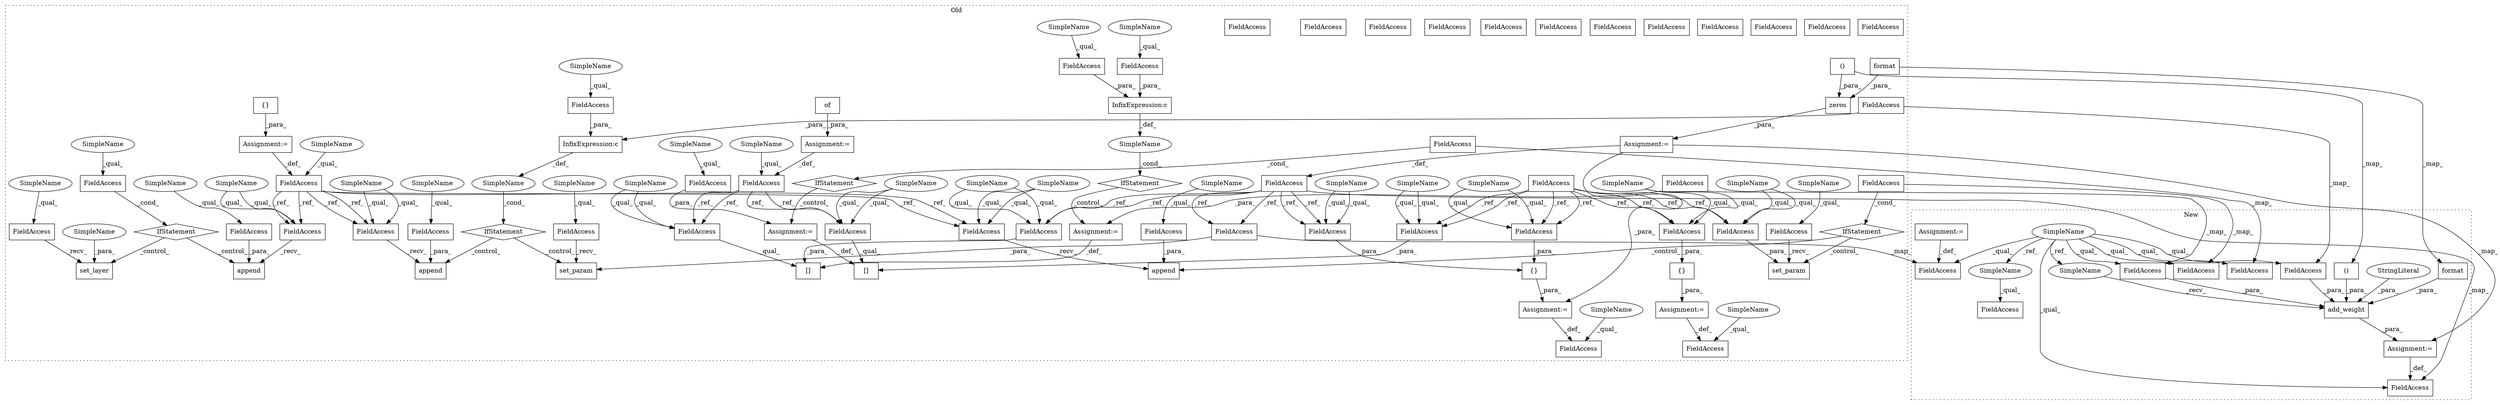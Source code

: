 digraph G {
subgraph cluster0 {
1 [label="set_param" a="32" s="20736,20752" l="10,1" shape="box"];
5 [label="FieldAccess" a="22" s="20254" l="6" shape="box"];
6 [label="{}" a="4" s="20400,20414" l="1,1" shape="box"];
7 [label="FieldAccess" a="22" s="20360" l="22" shape="box"];
8 [label="FieldAccess" a="22" s="20401" l="6" shape="box"];
9 [label="FieldAccess" a="22" s="20408" l="6" shape="box"];
10 [label="FieldAccess" a="22" s="20111" l="6" shape="box"];
11 [label="set_param" a="32" s="20591,20607" l="10,1" shape="box"];
13 [label="FieldAccess" a="22" s="20601" l="6" shape="box"];
14 [label="FieldAccess" a="22" s="20572" l="18" shape="box"];
15 [label="FieldAccess" a="22" s="20497" l="17" shape="box"];
16 [label="{}" a="4" s="20532" l="2" shape="box"];
17 [label="FieldAccess" a="22" s="20905" l="17" shape="box"];
18 [label="FieldAccess" a="22" s="20761" l="17" shape="box"];
19 [label="FieldAccess" a="22" s="20616" l="17" shape="box"];
20 [label="FieldAccess" a="22" s="20856" l="25" shape="box"];
21 [label="FieldAccess" a="22" s="20641" l="18" shape="box"];
22 [label="FieldAccess" a="22" s="21047" l="6" shape="box"];
23 [label="IfStatement" a="25" s="20540,20562" l="4,2" shape="diamond"];
24 [label="Assignment:=" a="7" s="20514" l="1" shape="box"];
25 [label="IfStatement" a="25" s="20672,20707" l="4,2" shape="diamond"];
26 [label="Assignment:=" a="7" s="20382" l="1" shape="box"];
27 [label="append" a="32" s="20779,20804" l="7,1" shape="box"];
28 [label="FieldAccess" a="22" s="21003" l="17" shape="box"];
30 [label="IfStatement" a="25" s="20999,21020" l="4,2" shape="diamond"];
31 [label="append" a="32" s="20634,20659" l="7,1" shape="box"];
32 [label="[]" a="2" s="21128,21151" l="17,1" shape="box"];
34 [label="()" a="106" s="20282" l="43" shape="box"];
35 [label="[]" a="2" s="21030,21053" l="17,1" shape="box"];
37 [label="format" a="32" s="20334,20350" l="7,1" shape="box"];
39 [label="FieldAccess" a="22" s="20717" l="18" shape="box"];
40 [label="FieldAccess" a="22" s="20786" l="18" shape="box"];
41 [label="FieldAccess" a="22" s="21088" l="9" shape="box"];
42 [label="FieldAccess" a="22" s="21030" l="16" shape="box"];
43 [label="FieldAccess" a="22" s="20968" l="16" shape="box"];
44 [label="FieldAccess" a="22" s="21128" l="16" shape="box"];
45 [label="FieldAccess" a="22" s="20821" l="25" shape="box"];
46 [label="FieldAccess" a="22" s="21101" l="17" shape="box"];
47 [label="FieldAccess" a="22" s="21055" l="17" shape="box"];
48 [label="of" a="32" s="20989" l="4" shape="box"];
49 [label="Assignment:=" a="7" s="20984" l="1" shape="box"];
50 [label="zeros" a="32" s="20269,20351" l="13,1" shape="box"];
52 [label="Assignment:=" a="7" s="20260" l="1" shape="box"];
53 [label="FieldAccess" a="22" s="21153" l="17" shape="box"];
55 [label="IfStatement" a="25" s="20817,20846" l="4,2" shape="diamond"];
56 [label="set_layer" a="32" s="20882,20896" l="10,1" shape="box"];
57 [label="Assignment:=" a="7" s="21054" l="1" shape="box"];
58 [label="Assignment:=" a="7" s="21152" l="1" shape="box"];
59 [label="IfStatement" a="25" s="21084,21118" l="4,2" shape="diamond"];
60 [label="FieldAccess" a="22" s="21145" l="6" shape="box"];
61 [label="FieldAccess" a="22" s="20676" l="9" shape="box"];
62 [label="InfixExpression:c" a="27" s="20685" l="4" shape="box"];
63 [label="FieldAccess" a="22" s="20437" l="22" shape="box"];
64 [label="InfixExpression:c" a="27" s="21097" l="4" shape="box"];
65 [label="SimpleName" a="42" s="" l="" shape="ellipse"];
66 [label="SimpleName" a="42" s="" l="" shape="ellipse"];
67 [label="FieldAccess" a="22" s="20544" l="18" shape="box"];
69 [label="FieldAccess" a="22" s="20746" l="6" shape="box"];
72 [label="FieldAccess" a="22" s="20689" l="18" shape="box"];
74 [label="{}" a="4" s="20477,20484" l="1,1" shape="box"];
75 [label="FieldAccess" a="22" s="20930" l="25" shape="box"];
76 [label="FieldAccess" a="22" s="20478" l="6" shape="box"];
77 [label="Assignment:=" a="7" s="20459" l="1" shape="box"];
78 [label="append" a="32" s="20923,20955" l="7,1" shape="box"];
79 [label="FieldAccess" a="22" s="21145" l="6" shape="box"];
80 [label="FieldAccess" a="22" s="20408" l="6" shape="box"];
81 [label="FieldAccess" a="22" s="20746" l="6" shape="box"];
84 [label="FieldAccess" a="22" s="20601" l="6" shape="box"];
85 [label="FieldAccess" a="22" s="20478" l="6" shape="box"];
86 [label="FieldAccess" a="22" s="21047" l="6" shape="box"];
87 [label="FieldAccess" a="22" s="20401" l="6" shape="box"];
88 [label="FieldAccess" a="22" s="20761" l="17" shape="box"];
89 [label="FieldAccess" a="22" s="20616" l="17" shape="box"];
90 [label="FieldAccess" a="22" s="20905" l="17" shape="box"];
91 [label="FieldAccess" a="22" s="21030" l="16" shape="box"];
92 [label="FieldAccess" a="22" s="21128" l="16" shape="box"];
93 [label="SimpleName" a="42" s="21088" l="4" shape="ellipse"];
94 [label="SimpleName" a="42" s="21047" l="4" shape="ellipse"];
95 [label="SimpleName" a="42" s="20401" l="4" shape="ellipse"];
96 [label="SimpleName" a="42" s="20821" l="4" shape="ellipse"];
97 [label="SimpleName" a="42" s="20905" l="4" shape="ellipse"];
98 [label="SimpleName" a="42" s="20717" l="4" shape="ellipse"];
99 [label="SimpleName" a="42" s="20437" l="4" shape="ellipse"];
100 [label="SimpleName" a="42" s="20892" l="4" shape="ellipse"];
101 [label="SimpleName" a="42" s="20616" l="4" shape="ellipse"];
102 [label="SimpleName" a="42" s="21101" l="4" shape="ellipse"];
103 [label="SimpleName" a="42" s="20930" l="4" shape="ellipse"];
104 [label="SimpleName" a="42" s="20572" l="4" shape="ellipse"];
105 [label="SimpleName" a="42" s="20968" l="4" shape="ellipse"];
106 [label="SimpleName" a="42" s="20676" l="4" shape="ellipse"];
107 [label="SimpleName" a="42" s="21055" l="4" shape="ellipse"];
108 [label="SimpleName" a="42" s="20408" l="4" shape="ellipse"];
109 [label="SimpleName" a="42" s="20856" l="4" shape="ellipse"];
110 [label="SimpleName" a="42" s="20641" l="4" shape="ellipse"];
111 [label="SimpleName" a="42" s="21030" l="4" shape="ellipse"];
112 [label="SimpleName" a="42" s="20478" l="4" shape="ellipse"];
113 [label="SimpleName" a="42" s="21128" l="4" shape="ellipse"];
114 [label="SimpleName" a="42" s="20360" l="4" shape="ellipse"];
115 [label="SimpleName" a="42" s="20786" l="4" shape="ellipse"];
116 [label="SimpleName" a="42" s="20497" l="4" shape="ellipse"];
117 [label="SimpleName" a="42" s="20761" l="4" shape="ellipse"];
118 [label="SimpleName" a="42" s="21145" l="4" shape="ellipse"];
119 [label="SimpleName" a="42" s="20601" l="4" shape="ellipse"];
label = "Old";
style="dotted";
}
subgraph cluster1 {
2 [label="add_weight" a="32" s="19602,19733" l="18,1" shape="box"];
3 [label="SimpleName" a="42" s="19215" l="4" shape="ellipse"];
4 [label="FieldAccess" a="22" s="19590" l="6" shape="box"];
12 [label="FieldAccess" a="22" s="19489" l="9" shape="box"];
29 [label="FieldAccess" a="22" s="19543" l="17" shape="box"];
33 [label="()" a="106" s="19620" l="43" shape="box"];
36 [label="format" a="32" s="19679,19695" l="7,1" shape="box"];
38 [label="StringLiteral" a="45" s="19665" l="6" shape="ellipse"];
51 [label="Assignment:=" a="7" s="19596" l="1" shape="box"];
54 [label="FieldAccess" a="22" s="19716" l="17" shape="box"];
68 [label="FieldAccess" a="22" s="19524" l="18" shape="box"];
70 [label="FieldAccess" a="22" s="19756" l="6" shape="box"];
71 [label="Assignment:=" a="7" s="19762" l="1" shape="box"];
73 [label="FieldAccess" a="22" s="19697" l="18" shape="box"];
82 [label="SimpleName" a="42" s="19597" l="4" shape="ellipse"];
83 [label="SimpleName" a="42" s="19489" l="4" shape="ellipse"];
label = "New";
style="dotted";
}
2 -> 51 [label="_para_"];
3 -> 4 [label="_qual_"];
3 -> 70 [label="_qual_"];
3 -> 83 [label="_ref_"];
3 -> 73 [label="_qual_"];
3 -> 82 [label="_ref_"];
3 -> 68 [label="_qual_"];
3 -> 54 [label="_qual_"];
3 -> 29 [label="_qual_"];
5 -> 80 [label="_ref_"];
5 -> 81 [label="_ref_"];
5 -> 79 [label="_ref_"];
5 -> 81 [label="_ref_"];
5 -> 80 [label="_ref_"];
5 -> 79 [label="_ref_"];
5 -> 4 [label="_map_"];
6 -> 26 [label="_para_"];
10 -> 84 [label="_ref_"];
10 -> 86 [label="_ref_"];
10 -> 84 [label="_ref_"];
10 -> 87 [label="_ref_"];
10 -> 87 [label="_ref_"];
10 -> 85 [label="_ref_"];
10 -> 85 [label="_ref_"];
10 -> 86 [label="_ref_"];
14 -> 11 [label="_recv_"];
15 -> 89 [label="_ref_"];
15 -> 88 [label="_ref_"];
15 -> 89 [label="_ref_"];
15 -> 90 [label="_ref_"];
15 -> 90 [label="_ref_"];
15 -> 88 [label="_ref_"];
16 -> 24 [label="_para_"];
20 -> 56 [label="_recv_"];
21 -> 31 [label="_para_"];
23 -> 11 [label="_control_"];
23 -> 31 [label="_control_"];
24 -> 15 [label="_def_"];
25 -> 27 [label="_control_"];
25 -> 1 [label="_control_"];
26 -> 7 [label="_def_"];
28 -> 29 [label="_map_"];
28 -> 30 [label="_cond_"];
30 -> 57 [label="_control_"];
33 -> 2 [label="_para_"];
34 -> 50 [label="_para_"];
34 -> 33 [label="_map_"];
36 -> 2 [label="_para_"];
37 -> 50 [label="_para_"];
37 -> 36 [label="_map_"];
38 -> 2 [label="_para_"];
39 -> 1 [label="_recv_"];
40 -> 27 [label="_para_"];
41 -> 64 [label="_para_"];
43 -> 91 [label="_ref_"];
43 -> 92 [label="_ref_"];
43 -> 91 [label="_ref_"];
43 -> 92 [label="_ref_"];
45 -> 55 [label="_cond_"];
46 -> 64 [label="_para_"];
47 -> 57 [label="_para_"];
48 -> 49 [label="_para_"];
49 -> 43 [label="_def_"];
50 -> 52 [label="_para_"];
51 -> 4 [label="_def_"];
52 -> 51 [label="_map_"];
52 -> 5 [label="_def_"];
52 -> 26 [label="_para_"];
53 -> 58 [label="_para_"];
53 -> 54 [label="_map_"];
54 -> 2 [label="_para_"];
55 -> 78 [label="_control_"];
55 -> 56 [label="_control_"];
57 -> 35 [label="_def_"];
58 -> 32 [label="_def_"];
59 -> 58 [label="_control_"];
61 -> 62 [label="_para_"];
62 -> 66 [label="_def_"];
64 -> 65 [label="_def_"];
65 -> 59 [label="_cond_"];
66 -> 25 [label="_cond_"];
67 -> 23 [label="_cond_"];
67 -> 68 [label="_map_"];
71 -> 70 [label="_def_"];
72 -> 73 [label="_map_"];
72 -> 62 [label="_para_"];
73 -> 2 [label="_para_"];
74 -> 77 [label="_para_"];
75 -> 78 [label="_para_"];
77 -> 63 [label="_def_"];
79 -> 32 [label="_para_"];
80 -> 6 [label="_para_"];
81 -> 1 [label="_para_"];
81 -> 70 [label="_map_"];
82 -> 2 [label="_recv_"];
83 -> 12 [label="_qual_"];
84 -> 11 [label="_para_"];
85 -> 74 [label="_para_"];
86 -> 35 [label="_para_"];
87 -> 6 [label="_para_"];
88 -> 27 [label="_recv_"];
89 -> 31 [label="_recv_"];
90 -> 78 [label="_recv_"];
91 -> 35 [label="_qual_"];
92 -> 32 [label="_qual_"];
93 -> 41 [label="_qual_"];
94 -> 86 [label="_qual_"];
94 -> 86 [label="_qual_"];
95 -> 87 [label="_qual_"];
95 -> 87 [label="_qual_"];
96 -> 45 [label="_qual_"];
97 -> 90 [label="_qual_"];
97 -> 90 [label="_qual_"];
98 -> 39 [label="_qual_"];
99 -> 63 [label="_qual_"];
100 -> 56 [label="_para_"];
101 -> 89 [label="_qual_"];
101 -> 89 [label="_qual_"];
102 -> 46 [label="_qual_"];
103 -> 75 [label="_qual_"];
104 -> 14 [label="_qual_"];
105 -> 43 [label="_qual_"];
106 -> 61 [label="_qual_"];
107 -> 47 [label="_qual_"];
108 -> 80 [label="_qual_"];
108 -> 80 [label="_qual_"];
109 -> 20 [label="_qual_"];
110 -> 21 [label="_qual_"];
111 -> 91 [label="_qual_"];
111 -> 91 [label="_qual_"];
112 -> 85 [label="_qual_"];
112 -> 85 [label="_qual_"];
113 -> 92 [label="_qual_"];
113 -> 92 [label="_qual_"];
114 -> 7 [label="_qual_"];
115 -> 40 [label="_qual_"];
116 -> 15 [label="_qual_"];
117 -> 88 [label="_qual_"];
117 -> 88 [label="_qual_"];
118 -> 79 [label="_qual_"];
118 -> 79 [label="_qual_"];
119 -> 84 [label="_qual_"];
119 -> 84 [label="_qual_"];
}
